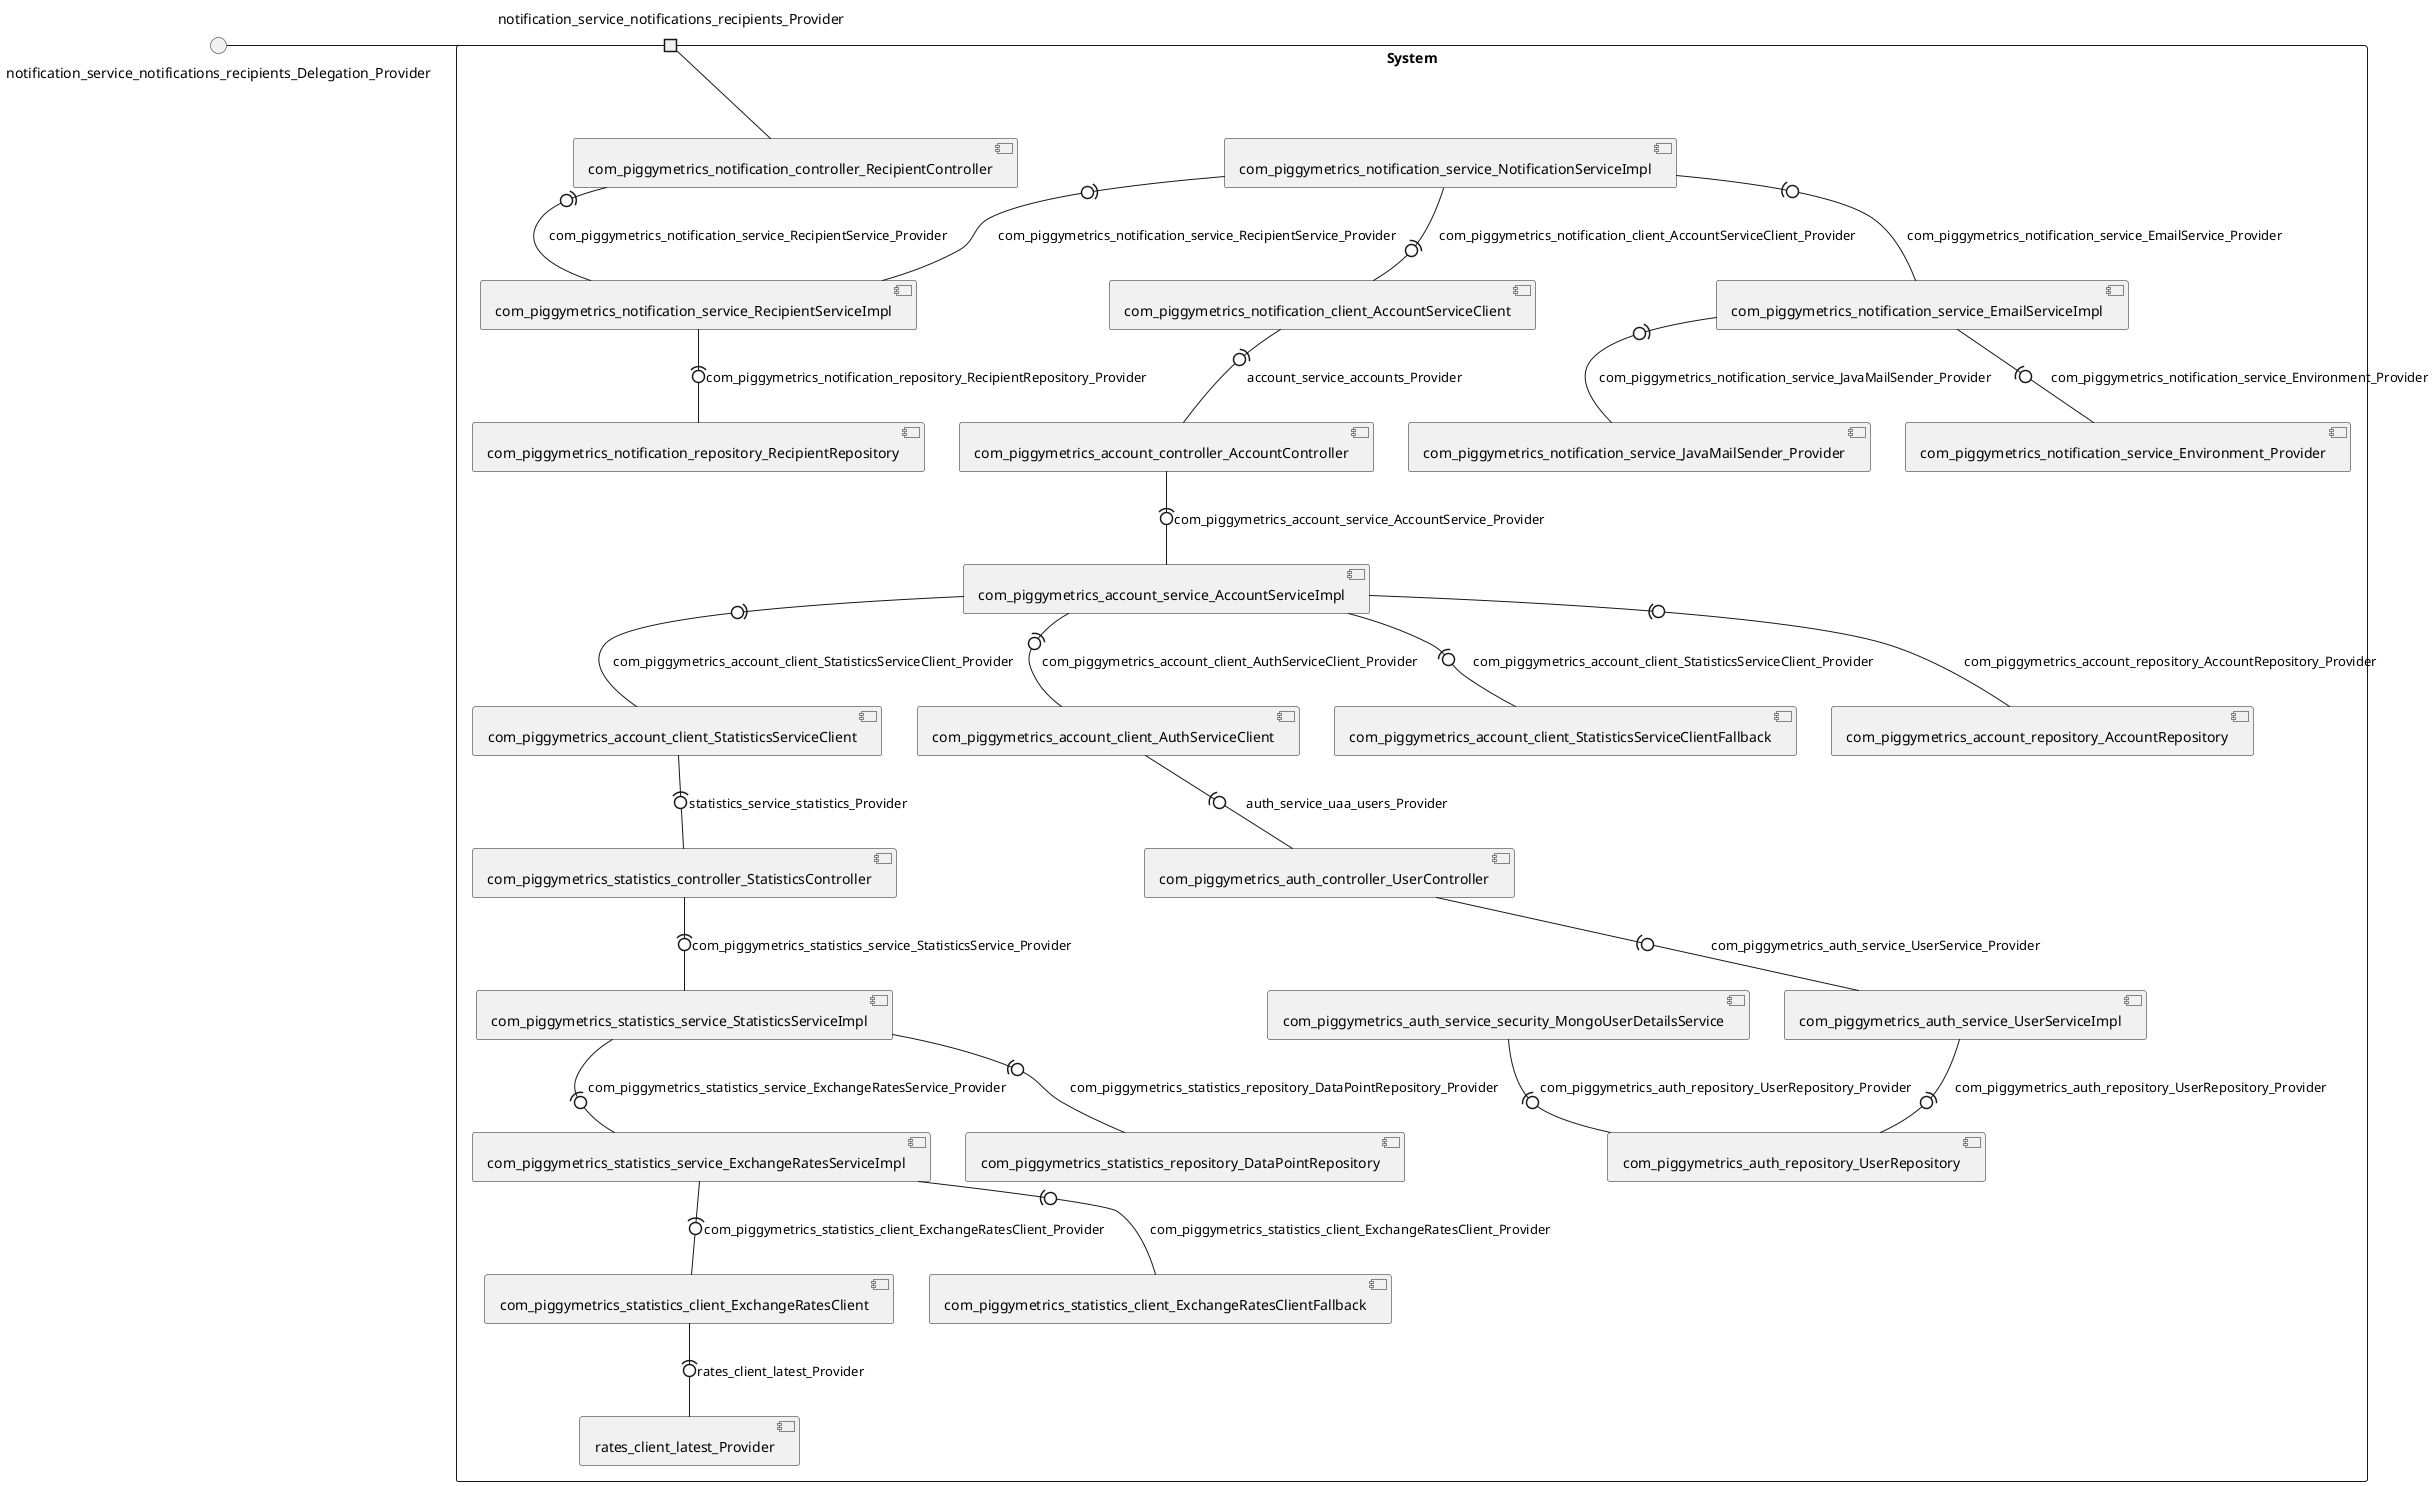 @startuml
skinparam fixCircleLabelOverlapping true
skinparam componentStyle uml2
() notification_service_notifications_recipients_Delegation_Provider
rectangle System {
[com_piggymetrics_account_client_AuthServiceClient] [[sqshq-piggymetrics.repository#_ueqc8je6Ee-Y6Le7Obvbdg]]
[com_piggymetrics_account_client_StatisticsServiceClient] [[sqshq-piggymetrics.repository#_ueqc8je6Ee-Y6Le7Obvbdg]]
[com_piggymetrics_account_client_StatisticsServiceClientFallback] [[sqshq-piggymetrics.repository#_ueqc8je6Ee-Y6Le7Obvbdg]]
[com_piggymetrics_account_controller_AccountController] [[sqshq-piggymetrics.repository#_ueqc8je6Ee-Y6Le7Obvbdg]]
[com_piggymetrics_account_repository_AccountRepository] [[sqshq-piggymetrics.repository#_ueqc8je6Ee-Y6Le7Obvbdg]]
[com_piggymetrics_account_service_AccountServiceImpl] [[sqshq-piggymetrics.repository#_ueqc8je6Ee-Y6Le7Obvbdg]]
[com_piggymetrics_auth_controller_UserController] [[sqshq-piggymetrics.repository#_ueqc8je6Ee-Y6Le7Obvbdg]]
[com_piggymetrics_auth_repository_UserRepository] [[sqshq-piggymetrics.repository#_ueqc8je6Ee-Y6Le7Obvbdg]]
[com_piggymetrics_auth_service_UserServiceImpl] [[sqshq-piggymetrics.repository#_ueqc8je6Ee-Y6Le7Obvbdg]]
[com_piggymetrics_auth_service_security_MongoUserDetailsService] [[sqshq-piggymetrics.repository#_ueqc8je6Ee-Y6Le7Obvbdg]]
[com_piggymetrics_notification_client_AccountServiceClient] [[sqshq-piggymetrics.repository#_ueqc8je6Ee-Y6Le7Obvbdg]]
[com_piggymetrics_notification_controller_RecipientController] [[sqshq-piggymetrics.repository#_ueqc8je6Ee-Y6Le7Obvbdg]]
[com_piggymetrics_notification_repository_RecipientRepository] [[sqshq-piggymetrics.repository#_ueqc8je6Ee-Y6Le7Obvbdg]]
[com_piggymetrics_notification_service_EmailServiceImpl] [[sqshq-piggymetrics.repository#_ueqc8je6Ee-Y6Le7Obvbdg]]
[com_piggymetrics_notification_service_Environment_Provider] [[sqshq-piggymetrics.repository#_ueqc8je6Ee-Y6Le7Obvbdg]]
[com_piggymetrics_notification_service_JavaMailSender_Provider] [[sqshq-piggymetrics.repository#_ueqc8je6Ee-Y6Le7Obvbdg]]
[com_piggymetrics_notification_service_NotificationServiceImpl] [[sqshq-piggymetrics.repository#_ueqc8je6Ee-Y6Le7Obvbdg]]
[com_piggymetrics_notification_service_RecipientServiceImpl] [[sqshq-piggymetrics.repository#_ueqc8je6Ee-Y6Le7Obvbdg]]
[com_piggymetrics_statistics_client_ExchangeRatesClient] [[sqshq-piggymetrics.repository#_ueqc8je6Ee-Y6Le7Obvbdg]]
[com_piggymetrics_statistics_client_ExchangeRatesClientFallback] [[sqshq-piggymetrics.repository#_ueqc8je6Ee-Y6Le7Obvbdg]]
[com_piggymetrics_statistics_controller_StatisticsController] [[sqshq-piggymetrics.repository#_ueqc8je6Ee-Y6Le7Obvbdg]]
[com_piggymetrics_statistics_repository_DataPointRepository] [[sqshq-piggymetrics.repository#_ueqc8je6Ee-Y6Le7Obvbdg]]
[com_piggymetrics_statistics_service_ExchangeRatesServiceImpl] [[sqshq-piggymetrics.repository#_ueqc8je6Ee-Y6Le7Obvbdg]]
[com_piggymetrics_statistics_service_StatisticsServiceImpl] [[sqshq-piggymetrics.repository#_ueqc8je6Ee-Y6Le7Obvbdg]]
[rates_client_latest_Provider] [[sqshq-piggymetrics.repository#_ueqc8je6Ee-Y6Le7Obvbdg]]
[com_piggymetrics_notification_client_AccountServiceClient] -(0- [com_piggymetrics_account_controller_AccountController] : account_service_accounts_Provider
[com_piggymetrics_account_client_AuthServiceClient] -(0- [com_piggymetrics_auth_controller_UserController] : auth_service_uaa_users_Provider
[com_piggymetrics_account_service_AccountServiceImpl] -(0- [com_piggymetrics_account_client_AuthServiceClient] : com_piggymetrics_account_client_AuthServiceClient_Provider
[com_piggymetrics_account_service_AccountServiceImpl] -(0- [com_piggymetrics_account_client_StatisticsServiceClientFallback] : com_piggymetrics_account_client_StatisticsServiceClient_Provider
[com_piggymetrics_account_service_AccountServiceImpl] -(0- [com_piggymetrics_account_client_StatisticsServiceClient] : com_piggymetrics_account_client_StatisticsServiceClient_Provider
[com_piggymetrics_account_service_AccountServiceImpl] -(0- [com_piggymetrics_account_repository_AccountRepository] : com_piggymetrics_account_repository_AccountRepository_Provider
[com_piggymetrics_account_controller_AccountController] -(0- [com_piggymetrics_account_service_AccountServiceImpl] : com_piggymetrics_account_service_AccountService_Provider
[com_piggymetrics_auth_service_UserServiceImpl] -(0- [com_piggymetrics_auth_repository_UserRepository] : com_piggymetrics_auth_repository_UserRepository_Provider
[com_piggymetrics_auth_service_security_MongoUserDetailsService] -(0- [com_piggymetrics_auth_repository_UserRepository] : com_piggymetrics_auth_repository_UserRepository_Provider
[com_piggymetrics_auth_controller_UserController] -(0- [com_piggymetrics_auth_service_UserServiceImpl] : com_piggymetrics_auth_service_UserService_Provider
[com_piggymetrics_notification_service_NotificationServiceImpl] -(0- [com_piggymetrics_notification_client_AccountServiceClient] : com_piggymetrics_notification_client_AccountServiceClient_Provider
[com_piggymetrics_notification_service_RecipientServiceImpl] -(0- [com_piggymetrics_notification_repository_RecipientRepository] : com_piggymetrics_notification_repository_RecipientRepository_Provider
[com_piggymetrics_notification_service_NotificationServiceImpl] -(0- [com_piggymetrics_notification_service_EmailServiceImpl] : com_piggymetrics_notification_service_EmailService_Provider
[com_piggymetrics_notification_service_EmailServiceImpl] -(0- [com_piggymetrics_notification_service_Environment_Provider] : com_piggymetrics_notification_service_Environment_Provider
[com_piggymetrics_notification_service_EmailServiceImpl] -(0- [com_piggymetrics_notification_service_JavaMailSender_Provider] : com_piggymetrics_notification_service_JavaMailSender_Provider
[com_piggymetrics_notification_controller_RecipientController] -(0- [com_piggymetrics_notification_service_RecipientServiceImpl] : com_piggymetrics_notification_service_RecipientService_Provider
[com_piggymetrics_notification_service_NotificationServiceImpl] -(0- [com_piggymetrics_notification_service_RecipientServiceImpl] : com_piggymetrics_notification_service_RecipientService_Provider
[com_piggymetrics_statistics_service_ExchangeRatesServiceImpl] -(0- [com_piggymetrics_statistics_client_ExchangeRatesClient] : com_piggymetrics_statistics_client_ExchangeRatesClient_Provider
[com_piggymetrics_statistics_service_ExchangeRatesServiceImpl] -(0- [com_piggymetrics_statistics_client_ExchangeRatesClientFallback] : com_piggymetrics_statistics_client_ExchangeRatesClient_Provider
[com_piggymetrics_statistics_service_StatisticsServiceImpl] -(0- [com_piggymetrics_statistics_repository_DataPointRepository] : com_piggymetrics_statistics_repository_DataPointRepository_Provider
[com_piggymetrics_statistics_service_StatisticsServiceImpl] -(0- [com_piggymetrics_statistics_service_ExchangeRatesServiceImpl] : com_piggymetrics_statistics_service_ExchangeRatesService_Provider
[com_piggymetrics_statistics_controller_StatisticsController] -(0- [com_piggymetrics_statistics_service_StatisticsServiceImpl] : com_piggymetrics_statistics_service_StatisticsService_Provider
port notification_service_notifications_recipients_Provider
notification_service_notifications_recipients_Delegation_Provider - notification_service_notifications_recipients_Provider
notification_service_notifications_recipients_Provider - [com_piggymetrics_notification_controller_RecipientController]
[com_piggymetrics_statistics_client_ExchangeRatesClient] -(0- [rates_client_latest_Provider] : rates_client_latest_Provider
[com_piggymetrics_account_client_StatisticsServiceClient] -(0- [com_piggymetrics_statistics_controller_StatisticsController] : statistics_service_statistics_Provider
}

@enduml
